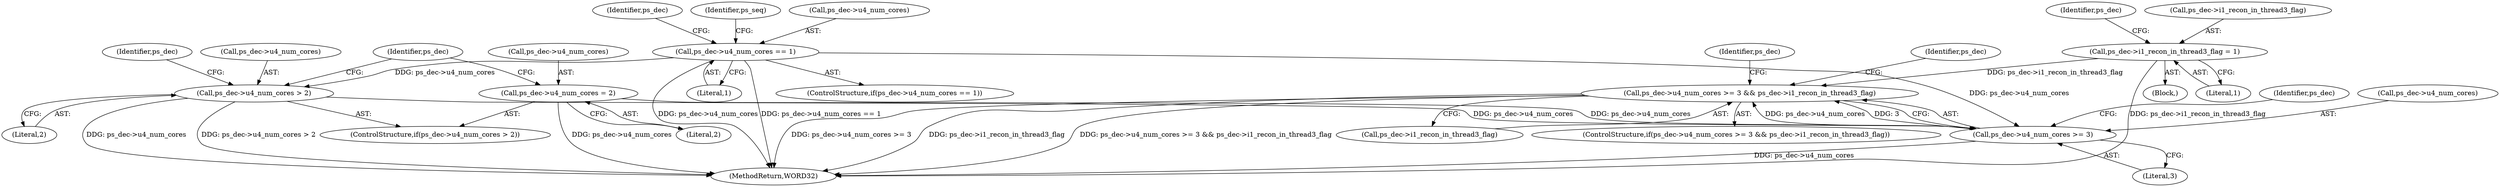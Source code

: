 digraph "0_Android_a78887bcffbc2995cf9ed72e0697acf560875e9e_3@API" {
"1001973" [label="(Call,ps_dec->u4_num_cores >= 3 && ps_dec->i1_recon_in_thread3_flag)"];
"1001974" [label="(Call,ps_dec->u4_num_cores >= 3)"];
"1000293" [label="(Call,ps_dec->u4_num_cores > 2)"];
"1000270" [label="(Call,ps_dec->u4_num_cores == 1)"];
"1000298" [label="(Call,ps_dec->u4_num_cores = 2)"];
"1001943" [label="(Call,ps_dec->i1_recon_in_thread3_flag = 1)"];
"1000292" [label="(ControlStructure,if(ps_dec->u4_num_cores > 2))"];
"1000269" [label="(ControlStructure,if(ps_dec->u4_num_cores == 1))"];
"1002052" [label="(MethodReturn,WORD32)"];
"1001978" [label="(Literal,3)"];
"1001973" [label="(Call,ps_dec->u4_num_cores >= 3 && ps_dec->i1_recon_in_thread3_flag)"];
"1000138" [label="(Block,)"];
"1001974" [label="(Call,ps_dec->u4_num_cores >= 3)"];
"1001943" [label="(Call,ps_dec->i1_recon_in_thread3_flag = 1)"];
"1000298" [label="(Call,ps_dec->u4_num_cores = 2)"];
"1000302" [label="(Literal,2)"];
"1001979" [label="(Call,ps_dec->i1_recon_in_thread3_flag)"];
"1000300" [label="(Identifier,ps_dec)"];
"1000270" [label="(Call,ps_dec->u4_num_cores == 1)"];
"1000274" [label="(Literal,1)"];
"1001950" [label="(Identifier,ps_dec)"];
"1000299" [label="(Call,ps_dec->u4_num_cores)"];
"1000283" [label="(Identifier,ps_seq)"];
"1001944" [label="(Call,ps_dec->i1_recon_in_thread3_flag)"];
"1000294" [label="(Call,ps_dec->u4_num_cores)"];
"1000271" [label="(Call,ps_dec->u4_num_cores)"];
"1001986" [label="(Identifier,ps_dec)"];
"1001980" [label="(Identifier,ps_dec)"];
"1002003" [label="(Identifier,ps_dec)"];
"1001947" [label="(Literal,1)"];
"1001972" [label="(ControlStructure,if(ps_dec->u4_num_cores >= 3 && ps_dec->i1_recon_in_thread3_flag))"];
"1000305" [label="(Identifier,ps_dec)"];
"1001975" [label="(Call,ps_dec->u4_num_cores)"];
"1000297" [label="(Literal,2)"];
"1000293" [label="(Call,ps_dec->u4_num_cores > 2)"];
"1000277" [label="(Identifier,ps_dec)"];
"1001973" -> "1001972"  [label="AST: "];
"1001973" -> "1001974"  [label="CFG: "];
"1001973" -> "1001979"  [label="CFG: "];
"1001974" -> "1001973"  [label="AST: "];
"1001979" -> "1001973"  [label="AST: "];
"1001986" -> "1001973"  [label="CFG: "];
"1002003" -> "1001973"  [label="CFG: "];
"1001973" -> "1002052"  [label="DDG: ps_dec->u4_num_cores >= 3"];
"1001973" -> "1002052"  [label="DDG: ps_dec->i1_recon_in_thread3_flag"];
"1001973" -> "1002052"  [label="DDG: ps_dec->u4_num_cores >= 3 && ps_dec->i1_recon_in_thread3_flag"];
"1001974" -> "1001973"  [label="DDG: ps_dec->u4_num_cores"];
"1001974" -> "1001973"  [label="DDG: 3"];
"1001943" -> "1001973"  [label="DDG: ps_dec->i1_recon_in_thread3_flag"];
"1001974" -> "1001978"  [label="CFG: "];
"1001975" -> "1001974"  [label="AST: "];
"1001978" -> "1001974"  [label="AST: "];
"1001980" -> "1001974"  [label="CFG: "];
"1001974" -> "1002052"  [label="DDG: ps_dec->u4_num_cores"];
"1000293" -> "1001974"  [label="DDG: ps_dec->u4_num_cores"];
"1000298" -> "1001974"  [label="DDG: ps_dec->u4_num_cores"];
"1000270" -> "1001974"  [label="DDG: ps_dec->u4_num_cores"];
"1000293" -> "1000292"  [label="AST: "];
"1000293" -> "1000297"  [label="CFG: "];
"1000294" -> "1000293"  [label="AST: "];
"1000297" -> "1000293"  [label="AST: "];
"1000300" -> "1000293"  [label="CFG: "];
"1000305" -> "1000293"  [label="CFG: "];
"1000293" -> "1002052"  [label="DDG: ps_dec->u4_num_cores"];
"1000293" -> "1002052"  [label="DDG: ps_dec->u4_num_cores > 2"];
"1000270" -> "1000293"  [label="DDG: ps_dec->u4_num_cores"];
"1000270" -> "1000269"  [label="AST: "];
"1000270" -> "1000274"  [label="CFG: "];
"1000271" -> "1000270"  [label="AST: "];
"1000274" -> "1000270"  [label="AST: "];
"1000277" -> "1000270"  [label="CFG: "];
"1000283" -> "1000270"  [label="CFG: "];
"1000270" -> "1002052"  [label="DDG: ps_dec->u4_num_cores == 1"];
"1000270" -> "1002052"  [label="DDG: ps_dec->u4_num_cores"];
"1000298" -> "1000292"  [label="AST: "];
"1000298" -> "1000302"  [label="CFG: "];
"1000299" -> "1000298"  [label="AST: "];
"1000302" -> "1000298"  [label="AST: "];
"1000305" -> "1000298"  [label="CFG: "];
"1000298" -> "1002052"  [label="DDG: ps_dec->u4_num_cores"];
"1001943" -> "1000138"  [label="AST: "];
"1001943" -> "1001947"  [label="CFG: "];
"1001944" -> "1001943"  [label="AST: "];
"1001947" -> "1001943"  [label="AST: "];
"1001950" -> "1001943"  [label="CFG: "];
"1001943" -> "1002052"  [label="DDG: ps_dec->i1_recon_in_thread3_flag"];
}
